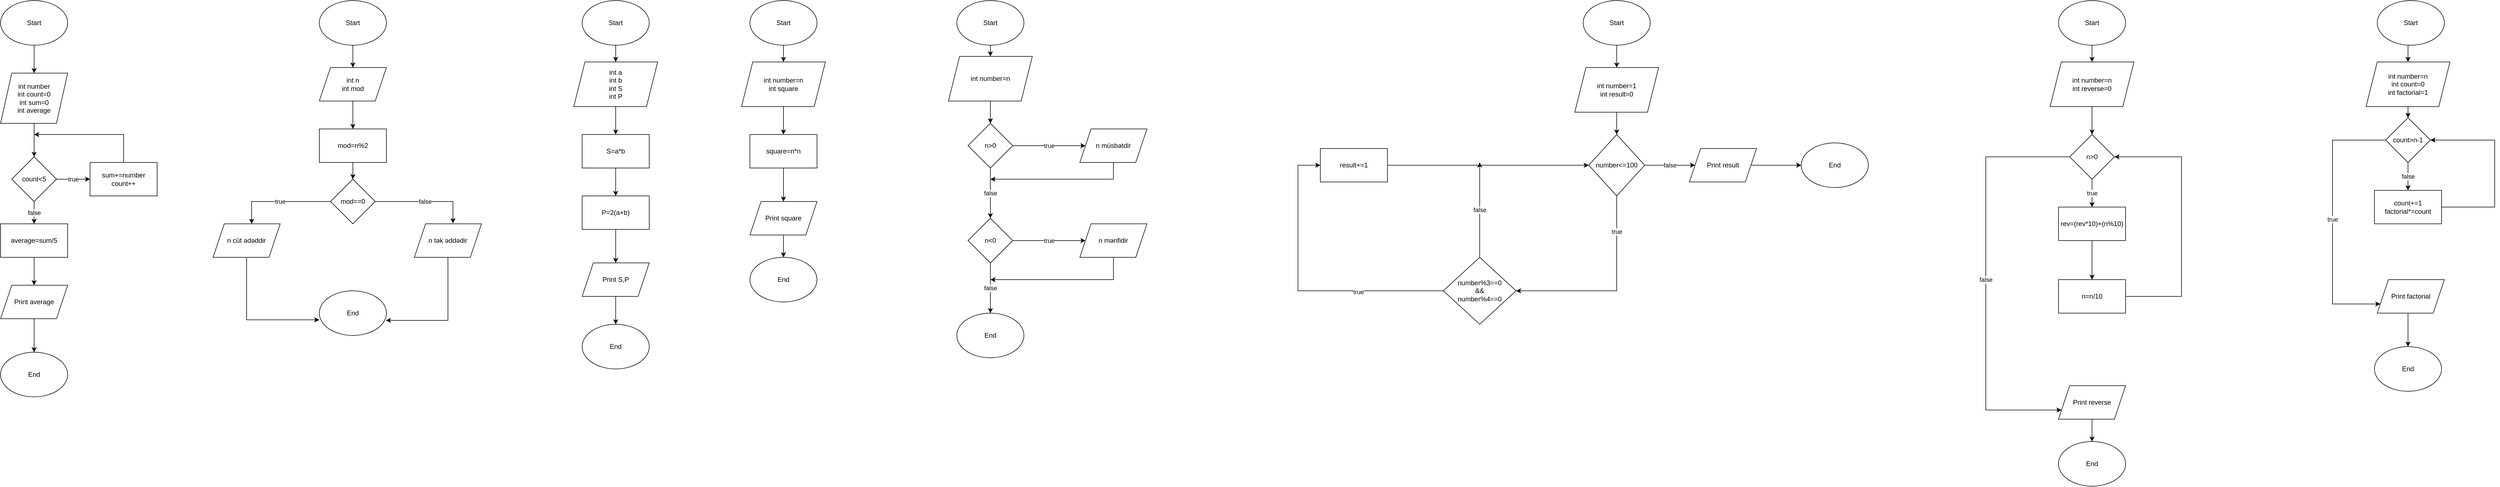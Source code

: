 <mxfile version="14.2.9" type="github"><diagram id="WEBXAQTvUtuSyuvpy2eM" name="Page-1"><mxGraphModel dx="1404" dy="772" grid="1" gridSize="10" guides="1" tooltips="1" connect="1" arrows="1" fold="1" page="1" pageScale="1" pageWidth="4681" pageHeight="3300" math="0" shadow="0"><root><mxCell id="0"/><mxCell id="1" parent="0"/><mxCell id="BTsjqojEuhowyp4xdHzj-44" style="edgeStyle=orthogonalEdgeStyle;rounded=0;orthogonalLoop=1;jettySize=auto;html=1;exitX=1;exitY=0.5;exitDx=0;exitDy=0;entryX=1;entryY=0.5;entryDx=0;entryDy=0;" parent="1" edge="1"><mxGeometry relative="1" as="geometry"><Array as="points"><mxPoint x="800" y="990"/><mxPoint x="800" y="605"/></Array><mxPoint x="740" y="605" as="targetPoint"/></mxGeometry></mxCell><mxCell id="IaX0bhhxaTjDsZpMi8Ce-22" style="edgeStyle=orthogonalEdgeStyle;rounded=0;orthogonalLoop=1;jettySize=auto;html=1;entryX=0.5;entryY=0;entryDx=0;entryDy=0;" edge="1" parent="1" source="IaX0bhhxaTjDsZpMi8Ce-1" target="IaX0bhhxaTjDsZpMi8Ce-10"><mxGeometry relative="1" as="geometry"/></mxCell><mxCell id="IaX0bhhxaTjDsZpMi8Ce-1" value="Start" style="ellipse;whiteSpace=wrap;html=1;" vertex="1" parent="1"><mxGeometry x="70" y="160" width="120" height="80" as="geometry"/></mxCell><mxCell id="IaX0bhhxaTjDsZpMi8Ce-21" style="edgeStyle=orthogonalEdgeStyle;rounded=0;orthogonalLoop=1;jettySize=auto;html=1;entryX=0.5;entryY=0;entryDx=0;entryDy=0;" edge="1" parent="1" source="IaX0bhhxaTjDsZpMi8Ce-10" target="IaX0bhhxaTjDsZpMi8Ce-19"><mxGeometry relative="1" as="geometry"/></mxCell><mxCell id="IaX0bhhxaTjDsZpMi8Ce-10" value="int number&lt;br&gt;int count=0&lt;br&gt;int sum=0&lt;br&gt;int average" style="shape=parallelogram;perimeter=parallelogramPerimeter;whiteSpace=wrap;html=1;fixedSize=1;" vertex="1" parent="1"><mxGeometry x="70" y="290" width="120" height="90" as="geometry"/></mxCell><mxCell id="IaX0bhhxaTjDsZpMi8Ce-24" style="edgeStyle=orthogonalEdgeStyle;rounded=0;orthogonalLoop=1;jettySize=auto;html=1;exitX=0.5;exitY=1;exitDx=0;exitDy=0;entryX=0.5;entryY=0;entryDx=0;entryDy=0;" edge="1" parent="1" source="IaX0bhhxaTjDsZpMi8Ce-11" target="IaX0bhhxaTjDsZpMi8Ce-13"><mxGeometry relative="1" as="geometry"/></mxCell><mxCell id="IaX0bhhxaTjDsZpMi8Ce-11" value="average=sum/5" style="rounded=0;whiteSpace=wrap;html=1;" vertex="1" parent="1"><mxGeometry x="70" y="560" width="120" height="60" as="geometry"/></mxCell><mxCell id="IaX0bhhxaTjDsZpMi8Ce-25" style="edgeStyle=orthogonalEdgeStyle;rounded=0;orthogonalLoop=1;jettySize=auto;html=1;exitX=0.5;exitY=1;exitDx=0;exitDy=0;entryX=0.5;entryY=0;entryDx=0;entryDy=0;" edge="1" parent="1" source="IaX0bhhxaTjDsZpMi8Ce-13" target="IaX0bhhxaTjDsZpMi8Ce-14"><mxGeometry relative="1" as="geometry"/></mxCell><mxCell id="IaX0bhhxaTjDsZpMi8Ce-13" value="Print average" style="shape=parallelogram;perimeter=parallelogramPerimeter;whiteSpace=wrap;html=1;fixedSize=1;" vertex="1" parent="1"><mxGeometry x="70" y="670" width="120" height="60" as="geometry"/></mxCell><mxCell id="IaX0bhhxaTjDsZpMi8Ce-14" value="End" style="ellipse;whiteSpace=wrap;html=1;" vertex="1" parent="1"><mxGeometry x="70" y="790" width="120" height="80" as="geometry"/></mxCell><mxCell id="IaX0bhhxaTjDsZpMi8Ce-23" value="false" style="edgeStyle=orthogonalEdgeStyle;rounded=0;orthogonalLoop=1;jettySize=auto;html=1;entryX=0.5;entryY=0;entryDx=0;entryDy=0;" edge="1" parent="1" source="IaX0bhhxaTjDsZpMi8Ce-19" target="IaX0bhhxaTjDsZpMi8Ce-11"><mxGeometry relative="1" as="geometry"/></mxCell><mxCell id="IaX0bhhxaTjDsZpMi8Ce-26" value="true" style="edgeStyle=orthogonalEdgeStyle;rounded=0;orthogonalLoop=1;jettySize=auto;html=1;exitX=1;exitY=0.5;exitDx=0;exitDy=0;entryX=0;entryY=0.5;entryDx=0;entryDy=0;" edge="1" parent="1" source="IaX0bhhxaTjDsZpMi8Ce-19" target="IaX0bhhxaTjDsZpMi8Ce-20"><mxGeometry relative="1" as="geometry"/></mxCell><mxCell id="IaX0bhhxaTjDsZpMi8Ce-19" value="count&amp;lt;5" style="rhombus;whiteSpace=wrap;html=1;" vertex="1" parent="1"><mxGeometry x="90" y="440" width="80" height="80" as="geometry"/></mxCell><mxCell id="IaX0bhhxaTjDsZpMi8Ce-146" style="edgeStyle=elbowEdgeStyle;rounded=0;jumpSize=6;orthogonalLoop=1;jettySize=auto;html=1;" edge="1" parent="1" source="IaX0bhhxaTjDsZpMi8Ce-20"><mxGeometry relative="1" as="geometry"><mxPoint x="130" y="400" as="targetPoint"/><Array as="points"><mxPoint x="290" y="420"/></Array></mxGeometry></mxCell><mxCell id="IaX0bhhxaTjDsZpMi8Ce-20" value="sum+=number&lt;br&gt;count++" style="rounded=0;whiteSpace=wrap;html=1;" vertex="1" parent="1"><mxGeometry x="230" y="450" width="120" height="60" as="geometry"/></mxCell><mxCell id="IaX0bhhxaTjDsZpMi8Ce-36" style="edgeStyle=orthogonalEdgeStyle;rounded=0;orthogonalLoop=1;jettySize=auto;html=1;exitX=0.5;exitY=1;exitDx=0;exitDy=0;entryX=0;entryY=0.65;entryDx=0;entryDy=0;entryPerimeter=0;" edge="1" parent="1" source="IaX0bhhxaTjDsZpMi8Ce-28" target="IaX0bhhxaTjDsZpMi8Ce-35"><mxGeometry relative="1" as="geometry"/></mxCell><mxCell id="IaX0bhhxaTjDsZpMi8Ce-28" value="n cüt ədəddir" style="shape=parallelogram;perimeter=parallelogramPerimeter;whiteSpace=wrap;html=1;fixedSize=1;" vertex="1" parent="1"><mxGeometry x="450" y="560" width="120" height="60" as="geometry"/></mxCell><mxCell id="IaX0bhhxaTjDsZpMi8Ce-37" style="edgeStyle=orthogonalEdgeStyle;rounded=0;orthogonalLoop=1;jettySize=auto;html=1;exitX=0.5;exitY=1;exitDx=0;exitDy=0;entryX=0.992;entryY=0.663;entryDx=0;entryDy=0;entryPerimeter=0;" edge="1" parent="1" source="IaX0bhhxaTjDsZpMi8Ce-29" target="IaX0bhhxaTjDsZpMi8Ce-35"><mxGeometry relative="1" as="geometry"/></mxCell><mxCell id="IaX0bhhxaTjDsZpMi8Ce-29" value="n tək əddədir" style="shape=parallelogram;perimeter=parallelogramPerimeter;whiteSpace=wrap;html=1;fixedSize=1;" vertex="1" parent="1"><mxGeometry x="810" y="560" width="120" height="60" as="geometry"/></mxCell><mxCell id="IaX0bhhxaTjDsZpMi8Ce-41" style="edgeStyle=orthogonalEdgeStyle;rounded=0;orthogonalLoop=1;jettySize=auto;html=1;entryX=0.5;entryY=0;entryDx=0;entryDy=0;" edge="1" parent="1" source="IaX0bhhxaTjDsZpMi8Ce-30" target="IaX0bhhxaTjDsZpMi8Ce-31"><mxGeometry relative="1" as="geometry"/></mxCell><mxCell id="IaX0bhhxaTjDsZpMi8Ce-30" value="int n&lt;br&gt;int mod" style="shape=parallelogram;perimeter=parallelogramPerimeter;whiteSpace=wrap;html=1;fixedSize=1;" vertex="1" parent="1"><mxGeometry x="640" y="280" width="120" height="60" as="geometry"/></mxCell><mxCell id="IaX0bhhxaTjDsZpMi8Ce-42" style="edgeStyle=orthogonalEdgeStyle;rounded=0;orthogonalLoop=1;jettySize=auto;html=1;exitX=0.5;exitY=1;exitDx=0;exitDy=0;entryX=0.5;entryY=0;entryDx=0;entryDy=0;" edge="1" parent="1" source="IaX0bhhxaTjDsZpMi8Ce-31" target="IaX0bhhxaTjDsZpMi8Ce-32"><mxGeometry relative="1" as="geometry"/></mxCell><mxCell id="IaX0bhhxaTjDsZpMi8Ce-31" value="mod=n%2" style="rounded=0;whiteSpace=wrap;html=1;" vertex="1" parent="1"><mxGeometry x="640" y="390" width="120" height="60" as="geometry"/></mxCell><mxCell id="IaX0bhhxaTjDsZpMi8Ce-33" value="true" style="edgeStyle=orthogonalEdgeStyle;rounded=0;orthogonalLoop=1;jettySize=auto;html=1;entryX=0.575;entryY=0;entryDx=0;entryDy=0;entryPerimeter=0;" edge="1" parent="1" source="IaX0bhhxaTjDsZpMi8Ce-32" target="IaX0bhhxaTjDsZpMi8Ce-28"><mxGeometry relative="1" as="geometry"/></mxCell><mxCell id="IaX0bhhxaTjDsZpMi8Ce-34" value="false" style="edgeStyle=orthogonalEdgeStyle;rounded=0;orthogonalLoop=1;jettySize=auto;html=1;exitX=1;exitY=0.5;exitDx=0;exitDy=0;entryX=0.575;entryY=-0.017;entryDx=0;entryDy=0;entryPerimeter=0;" edge="1" parent="1" source="IaX0bhhxaTjDsZpMi8Ce-32" target="IaX0bhhxaTjDsZpMi8Ce-29"><mxGeometry relative="1" as="geometry"/></mxCell><mxCell id="IaX0bhhxaTjDsZpMi8Ce-32" value="mod==0" style="rhombus;whiteSpace=wrap;html=1;" vertex="1" parent="1"><mxGeometry x="660" y="480" width="80" height="80" as="geometry"/></mxCell><mxCell id="IaX0bhhxaTjDsZpMi8Ce-35" value="End" style="ellipse;whiteSpace=wrap;html=1;" vertex="1" parent="1"><mxGeometry x="640" y="680" width="120" height="80" as="geometry"/></mxCell><mxCell id="IaX0bhhxaTjDsZpMi8Ce-43" style="edgeStyle=orthogonalEdgeStyle;rounded=0;orthogonalLoop=1;jettySize=auto;html=1;entryX=0.5;entryY=0;entryDx=0;entryDy=0;" edge="1" parent="1" source="IaX0bhhxaTjDsZpMi8Ce-38" target="IaX0bhhxaTjDsZpMi8Ce-30"><mxGeometry relative="1" as="geometry"/></mxCell><mxCell id="IaX0bhhxaTjDsZpMi8Ce-38" value="Start" style="ellipse;whiteSpace=wrap;html=1;" vertex="1" parent="1"><mxGeometry x="640" y="160" width="120" height="80" as="geometry"/></mxCell><mxCell id="IaX0bhhxaTjDsZpMi8Ce-50" style="edgeStyle=orthogonalEdgeStyle;rounded=0;orthogonalLoop=1;jettySize=auto;html=1;exitX=0.5;exitY=1;exitDx=0;exitDy=0;entryX=0.5;entryY=0;entryDx=0;entryDy=0;" edge="1" parent="1" source="IaX0bhhxaTjDsZpMi8Ce-44" target="IaX0bhhxaTjDsZpMi8Ce-45"><mxGeometry relative="1" as="geometry"/></mxCell><mxCell id="IaX0bhhxaTjDsZpMi8Ce-44" value="Start" style="ellipse;whiteSpace=wrap;html=1;" vertex="1" parent="1"><mxGeometry x="1110" y="160" width="120" height="80" as="geometry"/></mxCell><mxCell id="IaX0bhhxaTjDsZpMi8Ce-51" style="edgeStyle=orthogonalEdgeStyle;rounded=0;orthogonalLoop=1;jettySize=auto;html=1;exitX=0.5;exitY=1;exitDx=0;exitDy=0;entryX=0.5;entryY=0;entryDx=0;entryDy=0;" edge="1" parent="1" source="IaX0bhhxaTjDsZpMi8Ce-45" target="IaX0bhhxaTjDsZpMi8Ce-46"><mxGeometry relative="1" as="geometry"/></mxCell><mxCell id="IaX0bhhxaTjDsZpMi8Ce-45" value="int a&lt;br&gt;int b&lt;br&gt;int S&lt;br&gt;int P" style="shape=parallelogram;perimeter=parallelogramPerimeter;whiteSpace=wrap;html=1;fixedSize=1;" vertex="1" parent="1"><mxGeometry x="1095" y="270" width="150" height="80" as="geometry"/></mxCell><mxCell id="IaX0bhhxaTjDsZpMi8Ce-52" style="edgeStyle=orthogonalEdgeStyle;rounded=0;orthogonalLoop=1;jettySize=auto;html=1;exitX=0.5;exitY=1;exitDx=0;exitDy=0;entryX=0.5;entryY=0;entryDx=0;entryDy=0;" edge="1" parent="1" source="IaX0bhhxaTjDsZpMi8Ce-46" target="IaX0bhhxaTjDsZpMi8Ce-47"><mxGeometry relative="1" as="geometry"/></mxCell><mxCell id="IaX0bhhxaTjDsZpMi8Ce-46" value="S=a*b" style="rounded=0;whiteSpace=wrap;html=1;" vertex="1" parent="1"><mxGeometry x="1110" y="400" width="120" height="60" as="geometry"/></mxCell><mxCell id="IaX0bhhxaTjDsZpMi8Ce-53" style="edgeStyle=orthogonalEdgeStyle;rounded=0;orthogonalLoop=1;jettySize=auto;html=1;exitX=0.5;exitY=1;exitDx=0;exitDy=0;entryX=0.5;entryY=0;entryDx=0;entryDy=0;" edge="1" parent="1" source="IaX0bhhxaTjDsZpMi8Ce-47" target="IaX0bhhxaTjDsZpMi8Ce-48"><mxGeometry relative="1" as="geometry"/></mxCell><mxCell id="IaX0bhhxaTjDsZpMi8Ce-47" value="P=2(a+b)" style="rounded=0;whiteSpace=wrap;html=1;" vertex="1" parent="1"><mxGeometry x="1110" y="510" width="120" height="60" as="geometry"/></mxCell><mxCell id="IaX0bhhxaTjDsZpMi8Ce-54" style="edgeStyle=orthogonalEdgeStyle;rounded=0;orthogonalLoop=1;jettySize=auto;html=1;exitX=0.5;exitY=1;exitDx=0;exitDy=0;entryX=0.5;entryY=0;entryDx=0;entryDy=0;" edge="1" parent="1" source="IaX0bhhxaTjDsZpMi8Ce-48" target="IaX0bhhxaTjDsZpMi8Ce-49"><mxGeometry relative="1" as="geometry"/></mxCell><mxCell id="IaX0bhhxaTjDsZpMi8Ce-48" value="Print S,P" style="shape=parallelogram;perimeter=parallelogramPerimeter;whiteSpace=wrap;html=1;fixedSize=1;" vertex="1" parent="1"><mxGeometry x="1110" y="630" width="120" height="60" as="geometry"/></mxCell><mxCell id="IaX0bhhxaTjDsZpMi8Ce-49" value="End" style="ellipse;whiteSpace=wrap;html=1;" vertex="1" parent="1"><mxGeometry x="1110" y="740" width="120" height="80" as="geometry"/></mxCell><mxCell id="IaX0bhhxaTjDsZpMi8Ce-61" style="edgeStyle=orthogonalEdgeStyle;rounded=0;orthogonalLoop=1;jettySize=auto;html=1;entryX=0.5;entryY=0;entryDx=0;entryDy=0;" edge="1" parent="1" source="IaX0bhhxaTjDsZpMi8Ce-55" target="IaX0bhhxaTjDsZpMi8Ce-56"><mxGeometry relative="1" as="geometry"/></mxCell><mxCell id="IaX0bhhxaTjDsZpMi8Ce-55" value="Start" style="ellipse;whiteSpace=wrap;html=1;" vertex="1" parent="1"><mxGeometry x="1410" y="160" width="120" height="80" as="geometry"/></mxCell><mxCell id="IaX0bhhxaTjDsZpMi8Ce-62" style="edgeStyle=orthogonalEdgeStyle;rounded=0;orthogonalLoop=1;jettySize=auto;html=1;exitX=0.5;exitY=1;exitDx=0;exitDy=0;entryX=0.5;entryY=0;entryDx=0;entryDy=0;" edge="1" parent="1" source="IaX0bhhxaTjDsZpMi8Ce-56" target="IaX0bhhxaTjDsZpMi8Ce-57"><mxGeometry relative="1" as="geometry"/></mxCell><mxCell id="IaX0bhhxaTjDsZpMi8Ce-56" value="int number=n&lt;br&gt;int square" style="shape=parallelogram;perimeter=parallelogramPerimeter;whiteSpace=wrap;html=1;fixedSize=1;" vertex="1" parent="1"><mxGeometry x="1395" y="270" width="150" height="80" as="geometry"/></mxCell><mxCell id="IaX0bhhxaTjDsZpMi8Ce-63" style="edgeStyle=orthogonalEdgeStyle;rounded=0;orthogonalLoop=1;jettySize=auto;html=1;exitX=0.5;exitY=1;exitDx=0;exitDy=0;entryX=0.5;entryY=0;entryDx=0;entryDy=0;" edge="1" parent="1" source="IaX0bhhxaTjDsZpMi8Ce-57" target="IaX0bhhxaTjDsZpMi8Ce-58"><mxGeometry relative="1" as="geometry"/></mxCell><mxCell id="IaX0bhhxaTjDsZpMi8Ce-57" value="square=n*n" style="rounded=0;whiteSpace=wrap;html=1;" vertex="1" parent="1"><mxGeometry x="1410" y="400" width="120" height="60" as="geometry"/></mxCell><mxCell id="IaX0bhhxaTjDsZpMi8Ce-64" style="edgeStyle=orthogonalEdgeStyle;rounded=0;orthogonalLoop=1;jettySize=auto;html=1;entryX=0.5;entryY=0;entryDx=0;entryDy=0;" edge="1" parent="1" source="IaX0bhhxaTjDsZpMi8Ce-58" target="IaX0bhhxaTjDsZpMi8Ce-60"><mxGeometry relative="1" as="geometry"/></mxCell><mxCell id="IaX0bhhxaTjDsZpMi8Ce-58" value="Print square" style="shape=parallelogram;perimeter=parallelogramPerimeter;whiteSpace=wrap;html=1;fixedSize=1;" vertex="1" parent="1"><mxGeometry x="1410" y="520" width="120" height="60" as="geometry"/></mxCell><mxCell id="IaX0bhhxaTjDsZpMi8Ce-60" value="End" style="ellipse;whiteSpace=wrap;html=1;" vertex="1" parent="1"><mxGeometry x="1410" y="620" width="120" height="80" as="geometry"/></mxCell><mxCell id="IaX0bhhxaTjDsZpMi8Ce-82" style="edgeStyle=elbowEdgeStyle;rounded=0;jumpSize=6;orthogonalLoop=1;jettySize=auto;html=1;exitX=0.5;exitY=1;exitDx=0;exitDy=0;entryX=0.5;entryY=0;entryDx=0;entryDy=0;" edge="1" parent="1" source="IaX0bhhxaTjDsZpMi8Ce-65" target="IaX0bhhxaTjDsZpMi8Ce-66"><mxGeometry relative="1" as="geometry"/></mxCell><mxCell id="IaX0bhhxaTjDsZpMi8Ce-65" value="Start" style="ellipse;whiteSpace=wrap;html=1;" vertex="1" parent="1"><mxGeometry x="1780" y="160" width="120" height="80" as="geometry"/></mxCell><mxCell id="IaX0bhhxaTjDsZpMi8Ce-72" style="edgeStyle=orthogonalEdgeStyle;rounded=0;orthogonalLoop=1;jettySize=auto;html=1;entryX=0.5;entryY=0;entryDx=0;entryDy=0;" edge="1" parent="1" source="IaX0bhhxaTjDsZpMi8Ce-66" target="IaX0bhhxaTjDsZpMi8Ce-67"><mxGeometry relative="1" as="geometry"/></mxCell><mxCell id="IaX0bhhxaTjDsZpMi8Ce-66" value="int number=n&lt;br&gt;" style="shape=parallelogram;perimeter=parallelogramPerimeter;whiteSpace=wrap;html=1;fixedSize=1;" vertex="1" parent="1"><mxGeometry x="1765" y="260" width="150" height="80" as="geometry"/></mxCell><mxCell id="IaX0bhhxaTjDsZpMi8Ce-73" value="true" style="edgeStyle=orthogonalEdgeStyle;rounded=0;orthogonalLoop=1;jettySize=auto;html=1;exitX=1;exitY=0.5;exitDx=0;exitDy=0;" edge="1" parent="1" source="IaX0bhhxaTjDsZpMi8Ce-67" target="IaX0bhhxaTjDsZpMi8Ce-68"><mxGeometry relative="1" as="geometry"/></mxCell><mxCell id="IaX0bhhxaTjDsZpMi8Ce-75" value="false" style="edgeStyle=orthogonalEdgeStyle;rounded=0;orthogonalLoop=1;jettySize=auto;html=1;exitX=0.5;exitY=1;exitDx=0;exitDy=0;entryX=0.5;entryY=0;entryDx=0;entryDy=0;" edge="1" parent="1" source="IaX0bhhxaTjDsZpMi8Ce-67" target="IaX0bhhxaTjDsZpMi8Ce-70"><mxGeometry relative="1" as="geometry"/></mxCell><mxCell id="IaX0bhhxaTjDsZpMi8Ce-67" value="n&amp;gt;0" style="rhombus;whiteSpace=wrap;html=1;" vertex="1" parent="1"><mxGeometry x="1800" y="380" width="80" height="80" as="geometry"/></mxCell><mxCell id="IaX0bhhxaTjDsZpMi8Ce-81" style="edgeStyle=elbowEdgeStyle;rounded=0;jumpSize=6;orthogonalLoop=1;jettySize=auto;html=1;exitX=0.5;exitY=1;exitDx=0;exitDy=0;" edge="1" parent="1" source="IaX0bhhxaTjDsZpMi8Ce-68"><mxGeometry relative="1" as="geometry"><mxPoint x="1840" y="480" as="targetPoint"/><Array as="points"><mxPoint x="2060" y="470"/></Array></mxGeometry></mxCell><mxCell id="IaX0bhhxaTjDsZpMi8Ce-68" value="n müsbətdir" style="shape=parallelogram;perimeter=parallelogramPerimeter;whiteSpace=wrap;html=1;fixedSize=1;" vertex="1" parent="1"><mxGeometry x="2000" y="390" width="120" height="60" as="geometry"/></mxCell><mxCell id="IaX0bhhxaTjDsZpMi8Ce-76" value="true" style="edgeStyle=orthogonalEdgeStyle;rounded=0;orthogonalLoop=1;jettySize=auto;html=1;exitX=1;exitY=0.5;exitDx=0;exitDy=0;" edge="1" parent="1" source="IaX0bhhxaTjDsZpMi8Ce-70" target="IaX0bhhxaTjDsZpMi8Ce-74"><mxGeometry relative="1" as="geometry"/></mxCell><mxCell id="IaX0bhhxaTjDsZpMi8Ce-77" value="false" style="edgeStyle=orthogonalEdgeStyle;rounded=0;orthogonalLoop=1;jettySize=auto;html=1;exitX=0.5;exitY=1;exitDx=0;exitDy=0;entryX=0.5;entryY=0;entryDx=0;entryDy=0;" edge="1" parent="1" source="IaX0bhhxaTjDsZpMi8Ce-70" target="IaX0bhhxaTjDsZpMi8Ce-71"><mxGeometry relative="1" as="geometry"/></mxCell><mxCell id="IaX0bhhxaTjDsZpMi8Ce-70" value="n&amp;lt;0" style="rhombus;whiteSpace=wrap;html=1;" vertex="1" parent="1"><mxGeometry x="1800" y="550" width="80" height="80" as="geometry"/></mxCell><mxCell id="IaX0bhhxaTjDsZpMi8Ce-71" value="End" style="ellipse;whiteSpace=wrap;html=1;" vertex="1" parent="1"><mxGeometry x="1780" y="720" width="120" height="80" as="geometry"/></mxCell><mxCell id="IaX0bhhxaTjDsZpMi8Ce-80" style="rounded=0;orthogonalLoop=1;jettySize=auto;html=1;exitX=0.5;exitY=1;exitDx=0;exitDy=0;jumpSize=6;edgeStyle=elbowEdgeStyle;" edge="1" parent="1" source="IaX0bhhxaTjDsZpMi8Ce-74"><mxGeometry relative="1" as="geometry"><mxPoint x="1840" y="660" as="targetPoint"/><Array as="points"><mxPoint x="2060" y="640"/></Array></mxGeometry></mxCell><mxCell id="IaX0bhhxaTjDsZpMi8Ce-74" value="n mənfidir" style="shape=parallelogram;perimeter=parallelogramPerimeter;whiteSpace=wrap;html=1;fixedSize=1;" vertex="1" parent="1"><mxGeometry x="2000" y="560" width="120" height="60" as="geometry"/></mxCell><mxCell id="IaX0bhhxaTjDsZpMi8Ce-93" style="edgeStyle=elbowEdgeStyle;rounded=0;jumpSize=6;orthogonalLoop=1;jettySize=auto;html=1;entryX=0.5;entryY=0;entryDx=0;entryDy=0;" edge="1" parent="1" source="IaX0bhhxaTjDsZpMi8Ce-83" target="IaX0bhhxaTjDsZpMi8Ce-85"><mxGeometry relative="1" as="geometry"/></mxCell><mxCell id="IaX0bhhxaTjDsZpMi8Ce-83" value="Start" style="ellipse;whiteSpace=wrap;html=1;" vertex="1" parent="1"><mxGeometry x="2900" y="160" width="120" height="80" as="geometry"/></mxCell><mxCell id="IaX0bhhxaTjDsZpMi8Ce-87" style="edgeStyle=elbowEdgeStyle;rounded=0;jumpSize=6;orthogonalLoop=1;jettySize=auto;html=1;exitX=0.5;exitY=1;exitDx=0;exitDy=0;" edge="1" parent="1" source="IaX0bhhxaTjDsZpMi8Ce-84" target="IaX0bhhxaTjDsZpMi8Ce-86"><mxGeometry relative="1" as="geometry"><Array as="points"><mxPoint x="2960" y="610"/><mxPoint x="2960" y="675"/></Array></mxGeometry></mxCell><mxCell id="IaX0bhhxaTjDsZpMi8Ce-97" value="true" style="edgeLabel;html=1;align=center;verticalAlign=middle;resizable=0;points=[];" vertex="1" connectable="0" parent="IaX0bhhxaTjDsZpMi8Ce-87"><mxGeometry x="-0.633" relative="1" as="geometry"><mxPoint as="offset"/></mxGeometry></mxCell><mxCell id="IaX0bhhxaTjDsZpMi8Ce-98" value="false" style="edgeStyle=elbowEdgeStyle;rounded=0;jumpSize=6;orthogonalLoop=1;jettySize=auto;html=1;exitX=1;exitY=0.5;exitDx=0;exitDy=0;" edge="1" parent="1" source="IaX0bhhxaTjDsZpMi8Ce-84" target="IaX0bhhxaTjDsZpMi8Ce-94"><mxGeometry relative="1" as="geometry"/></mxCell><mxCell id="IaX0bhhxaTjDsZpMi8Ce-84" value="number&amp;lt;=100" style="rhombus;whiteSpace=wrap;html=1;" vertex="1" parent="1"><mxGeometry x="2910" y="400" width="100" height="110" as="geometry"/></mxCell><mxCell id="IaX0bhhxaTjDsZpMi8Ce-92" style="edgeStyle=elbowEdgeStyle;rounded=0;jumpSize=6;orthogonalLoop=1;jettySize=auto;html=1;exitX=0.5;exitY=1;exitDx=0;exitDy=0;" edge="1" parent="1" source="IaX0bhhxaTjDsZpMi8Ce-85" target="IaX0bhhxaTjDsZpMi8Ce-84"><mxGeometry relative="1" as="geometry"/></mxCell><mxCell id="IaX0bhhxaTjDsZpMi8Ce-85" value="int number=1&lt;br&gt;int result=0" style="shape=parallelogram;perimeter=parallelogramPerimeter;whiteSpace=wrap;html=1;fixedSize=1;" vertex="1" parent="1"><mxGeometry x="2885" y="280" width="150" height="80" as="geometry"/></mxCell><mxCell id="IaX0bhhxaTjDsZpMi8Ce-91" value="false" style="edgeStyle=elbowEdgeStyle;rounded=0;jumpSize=6;orthogonalLoop=1;jettySize=auto;html=1;" edge="1" parent="1" source="IaX0bhhxaTjDsZpMi8Ce-86"><mxGeometry relative="1" as="geometry"><mxPoint x="2715" y="450" as="targetPoint"/><Array as="points"><mxPoint x="2715" y="590"/></Array></mxGeometry></mxCell><mxCell id="IaX0bhhxaTjDsZpMi8Ce-95" style="edgeStyle=elbowEdgeStyle;rounded=0;jumpSize=6;orthogonalLoop=1;jettySize=auto;html=1;exitX=0;exitY=0.5;exitDx=0;exitDy=0;entryX=0;entryY=0.5;entryDx=0;entryDy=0;" edge="1" parent="1" source="IaX0bhhxaTjDsZpMi8Ce-86" target="IaX0bhhxaTjDsZpMi8Ce-88"><mxGeometry relative="1" as="geometry"><Array as="points"><mxPoint x="2390" y="570"/></Array></mxGeometry></mxCell><mxCell id="IaX0bhhxaTjDsZpMi8Ce-96" value="true" style="edgeLabel;html=1;align=center;verticalAlign=middle;resizable=0;points=[];" vertex="1" connectable="0" parent="IaX0bhhxaTjDsZpMi8Ce-95"><mxGeometry x="-0.419" y="2" relative="1" as="geometry"><mxPoint as="offset"/></mxGeometry></mxCell><mxCell id="IaX0bhhxaTjDsZpMi8Ce-86" value="number%3==0&lt;br&gt;&amp;amp;&amp;amp;&lt;br&gt;number%4==0" style="rhombus;whiteSpace=wrap;html=1;" vertex="1" parent="1"><mxGeometry x="2650" y="620" width="130" height="120" as="geometry"/></mxCell><mxCell id="IaX0bhhxaTjDsZpMi8Ce-90" style="edgeStyle=elbowEdgeStyle;rounded=0;jumpSize=6;orthogonalLoop=1;jettySize=auto;html=1;exitX=1;exitY=0.5;exitDx=0;exitDy=0;entryX=0;entryY=0.5;entryDx=0;entryDy=0;" edge="1" parent="1" source="IaX0bhhxaTjDsZpMi8Ce-88" target="IaX0bhhxaTjDsZpMi8Ce-84"><mxGeometry relative="1" as="geometry"/></mxCell><mxCell id="IaX0bhhxaTjDsZpMi8Ce-88" value="result+=1" style="rounded=0;whiteSpace=wrap;html=1;" vertex="1" parent="1"><mxGeometry x="2430" y="425" width="120" height="60" as="geometry"/></mxCell><mxCell id="IaX0bhhxaTjDsZpMi8Ce-100" style="edgeStyle=elbowEdgeStyle;rounded=0;jumpSize=6;orthogonalLoop=1;jettySize=auto;html=1;exitX=1;exitY=0.5;exitDx=0;exitDy=0;" edge="1" parent="1" source="IaX0bhhxaTjDsZpMi8Ce-94" target="IaX0bhhxaTjDsZpMi8Ce-99"><mxGeometry relative="1" as="geometry"/></mxCell><mxCell id="IaX0bhhxaTjDsZpMi8Ce-94" value="Print result" style="shape=parallelogram;perimeter=parallelogramPerimeter;whiteSpace=wrap;html=1;fixedSize=1;" vertex="1" parent="1"><mxGeometry x="3090" y="425" width="120" height="60" as="geometry"/></mxCell><mxCell id="IaX0bhhxaTjDsZpMi8Ce-99" value="End" style="ellipse;whiteSpace=wrap;html=1;" vertex="1" parent="1"><mxGeometry x="3290" y="415" width="120" height="80" as="geometry"/></mxCell><mxCell id="IaX0bhhxaTjDsZpMi8Ce-115" style="edgeStyle=elbowEdgeStyle;rounded=0;jumpSize=6;orthogonalLoop=1;jettySize=auto;html=1;exitX=0.5;exitY=1;exitDx=0;exitDy=0;entryX=0.5;entryY=0;entryDx=0;entryDy=0;" edge="1" parent="1" source="IaX0bhhxaTjDsZpMi8Ce-107" target="IaX0bhhxaTjDsZpMi8Ce-108"><mxGeometry relative="1" as="geometry"/></mxCell><mxCell id="IaX0bhhxaTjDsZpMi8Ce-107" value="Start" style="ellipse;whiteSpace=wrap;html=1;" vertex="1" parent="1"><mxGeometry x="3750" y="160" width="120" height="80" as="geometry"/></mxCell><mxCell id="IaX0bhhxaTjDsZpMi8Ce-116" style="edgeStyle=elbowEdgeStyle;rounded=0;jumpSize=6;orthogonalLoop=1;jettySize=auto;html=1;exitX=0.5;exitY=1;exitDx=0;exitDy=0;entryX=0.5;entryY=0;entryDx=0;entryDy=0;" edge="1" parent="1" source="IaX0bhhxaTjDsZpMi8Ce-108" target="IaX0bhhxaTjDsZpMi8Ce-110"><mxGeometry relative="1" as="geometry"/></mxCell><mxCell id="IaX0bhhxaTjDsZpMi8Ce-108" value="int number=n&lt;br&gt;int reverse=0" style="shape=parallelogram;perimeter=parallelogramPerimeter;whiteSpace=wrap;html=1;fixedSize=1;" vertex="1" parent="1"><mxGeometry x="3735" y="270" width="150" height="80" as="geometry"/></mxCell><mxCell id="IaX0bhhxaTjDsZpMi8Ce-118" style="edgeStyle=elbowEdgeStyle;rounded=0;jumpSize=6;orthogonalLoop=1;jettySize=auto;html=1;exitX=0.5;exitY=1;exitDx=0;exitDy=0;entryX=0.5;entryY=0;entryDx=0;entryDy=0;" edge="1" parent="1" source="IaX0bhhxaTjDsZpMi8Ce-109" target="IaX0bhhxaTjDsZpMi8Ce-111"><mxGeometry relative="1" as="geometry"/></mxCell><mxCell id="IaX0bhhxaTjDsZpMi8Ce-109" value="rev=(rev*10)+(n%10)" style="rounded=0;whiteSpace=wrap;html=1;" vertex="1" parent="1"><mxGeometry x="3750" y="530" width="120" height="60" as="geometry"/></mxCell><mxCell id="IaX0bhhxaTjDsZpMi8Ce-117" value="true" style="edgeStyle=elbowEdgeStyle;rounded=0;jumpSize=6;orthogonalLoop=1;jettySize=auto;html=1;exitX=0.5;exitY=1;exitDx=0;exitDy=0;entryX=0.5;entryY=0;entryDx=0;entryDy=0;" edge="1" parent="1" source="IaX0bhhxaTjDsZpMi8Ce-110" target="IaX0bhhxaTjDsZpMi8Ce-109"><mxGeometry relative="1" as="geometry"/></mxCell><mxCell id="IaX0bhhxaTjDsZpMi8Ce-119" value="false" style="edgeStyle=elbowEdgeStyle;rounded=0;jumpSize=6;orthogonalLoop=1;jettySize=auto;html=1;entryX=0;entryY=0.75;entryDx=0;entryDy=0;" edge="1" parent="1" source="IaX0bhhxaTjDsZpMi8Ce-110" target="IaX0bhhxaTjDsZpMi8Ce-112"><mxGeometry relative="1" as="geometry"><Array as="points"><mxPoint x="3620" y="600"/><mxPoint x="3610" y="650"/></Array></mxGeometry></mxCell><mxCell id="IaX0bhhxaTjDsZpMi8Ce-110" value="n&amp;gt;0" style="rhombus;whiteSpace=wrap;html=1;" vertex="1" parent="1"><mxGeometry x="3770" y="400" width="80" height="80" as="geometry"/></mxCell><mxCell id="IaX0bhhxaTjDsZpMi8Ce-121" style="edgeStyle=elbowEdgeStyle;rounded=0;jumpSize=6;orthogonalLoop=1;jettySize=auto;html=1;exitX=1;exitY=0.5;exitDx=0;exitDy=0;entryX=1;entryY=0.5;entryDx=0;entryDy=0;" edge="1" parent="1" source="IaX0bhhxaTjDsZpMi8Ce-111" target="IaX0bhhxaTjDsZpMi8Ce-110"><mxGeometry relative="1" as="geometry"><Array as="points"><mxPoint x="3970" y="570"/></Array></mxGeometry></mxCell><mxCell id="IaX0bhhxaTjDsZpMi8Ce-111" value="n=n/10" style="rounded=0;whiteSpace=wrap;html=1;" vertex="1" parent="1"><mxGeometry x="3750" y="660" width="120" height="60" as="geometry"/></mxCell><mxCell id="IaX0bhhxaTjDsZpMi8Ce-120" style="edgeStyle=elbowEdgeStyle;rounded=0;jumpSize=6;orthogonalLoop=1;jettySize=auto;html=1;entryX=0.5;entryY=0;entryDx=0;entryDy=0;" edge="1" parent="1" source="IaX0bhhxaTjDsZpMi8Ce-112" target="IaX0bhhxaTjDsZpMi8Ce-114"><mxGeometry relative="1" as="geometry"/></mxCell><mxCell id="IaX0bhhxaTjDsZpMi8Ce-112" value="Print reverse" style="shape=parallelogram;perimeter=parallelogramPerimeter;whiteSpace=wrap;html=1;fixedSize=1;" vertex="1" parent="1"><mxGeometry x="3750" y="850" width="120" height="60" as="geometry"/></mxCell><mxCell id="IaX0bhhxaTjDsZpMi8Ce-114" value="End" style="ellipse;whiteSpace=wrap;html=1;" vertex="1" parent="1"><mxGeometry x="3750" y="950" width="120" height="80" as="geometry"/></mxCell><mxCell id="IaX0bhhxaTjDsZpMi8Ce-145" style="edgeStyle=orthogonalEdgeStyle;rounded=0;jumpSize=6;orthogonalLoop=1;jettySize=auto;html=1;exitX=0.5;exitY=1;exitDx=0;exitDy=0;entryX=0.5;entryY=0;entryDx=0;entryDy=0;" edge="1" parent="1" source="IaX0bhhxaTjDsZpMi8Ce-122" target="IaX0bhhxaTjDsZpMi8Ce-123"><mxGeometry relative="1" as="geometry"/></mxCell><mxCell id="IaX0bhhxaTjDsZpMi8Ce-122" value="Start" style="ellipse;whiteSpace=wrap;html=1;" vertex="1" parent="1"><mxGeometry x="4320" y="160" width="120" height="80" as="geometry"/></mxCell><mxCell id="IaX0bhhxaTjDsZpMi8Ce-132" style="edgeStyle=elbowEdgeStyle;rounded=0;jumpSize=6;orthogonalLoop=1;jettySize=auto;html=1;exitX=0.5;exitY=1;exitDx=0;exitDy=0;entryX=0.5;entryY=0;entryDx=0;entryDy=0;" edge="1" parent="1" source="IaX0bhhxaTjDsZpMi8Ce-123" target="IaX0bhhxaTjDsZpMi8Ce-124"><mxGeometry relative="1" as="geometry"/></mxCell><mxCell id="IaX0bhhxaTjDsZpMi8Ce-123" value="int number=n&lt;br&gt;int count=0&lt;br&gt;int factorial=1" style="shape=parallelogram;perimeter=parallelogramPerimeter;whiteSpace=wrap;html=1;fixedSize=1;" vertex="1" parent="1"><mxGeometry x="4300" y="270" width="150" height="80" as="geometry"/></mxCell><mxCell id="IaX0bhhxaTjDsZpMi8Ce-138" value="false" style="edgeStyle=elbowEdgeStyle;rounded=0;jumpSize=6;orthogonalLoop=1;jettySize=auto;html=1;exitX=0.5;exitY=1;exitDx=0;exitDy=0;entryX=0.5;entryY=0;entryDx=0;entryDy=0;" edge="1" parent="1" source="IaX0bhhxaTjDsZpMi8Ce-124" target="IaX0bhhxaTjDsZpMi8Ce-126"><mxGeometry relative="1" as="geometry"/></mxCell><mxCell id="IaX0bhhxaTjDsZpMi8Ce-140" value="true" style="edgeStyle=elbowEdgeStyle;rounded=0;jumpSize=6;orthogonalLoop=1;jettySize=auto;html=1;exitX=0;exitY=0.5;exitDx=0;exitDy=0;entryX=0;entryY=0.75;entryDx=0;entryDy=0;" edge="1" parent="1" source="IaX0bhhxaTjDsZpMi8Ce-124" target="IaX0bhhxaTjDsZpMi8Ce-127"><mxGeometry relative="1" as="geometry"><Array as="points"><mxPoint x="4240" y="540"/></Array></mxGeometry></mxCell><mxCell id="IaX0bhhxaTjDsZpMi8Ce-124" value="count&amp;gt;n-1" style="rhombus;whiteSpace=wrap;html=1;" vertex="1" parent="1"><mxGeometry x="4335" y="370" width="80" height="80" as="geometry"/></mxCell><mxCell id="IaX0bhhxaTjDsZpMi8Ce-139" style="edgeStyle=elbowEdgeStyle;rounded=0;jumpSize=6;orthogonalLoop=1;jettySize=auto;html=1;exitX=1;exitY=0.5;exitDx=0;exitDy=0;entryX=1;entryY=0.5;entryDx=0;entryDy=0;" edge="1" parent="1" source="IaX0bhhxaTjDsZpMi8Ce-126" target="IaX0bhhxaTjDsZpMi8Ce-124"><mxGeometry relative="1" as="geometry"><Array as="points"><mxPoint x="4530" y="460"/></Array></mxGeometry></mxCell><mxCell id="IaX0bhhxaTjDsZpMi8Ce-126" value="count+=1&lt;br&gt;factorial*=count" style="rounded=0;whiteSpace=wrap;html=1;" vertex="1" parent="1"><mxGeometry x="4315" y="500" width="120" height="60" as="geometry"/></mxCell><mxCell id="IaX0bhhxaTjDsZpMi8Ce-130" style="edgeStyle=elbowEdgeStyle;rounded=0;jumpSize=6;orthogonalLoop=1;jettySize=auto;html=1;entryX=0.5;entryY=0;entryDx=0;entryDy=0;" edge="1" parent="1" source="IaX0bhhxaTjDsZpMi8Ce-127" target="IaX0bhhxaTjDsZpMi8Ce-128"><mxGeometry relative="1" as="geometry"/></mxCell><mxCell id="IaX0bhhxaTjDsZpMi8Ce-127" value="Print factorial" style="shape=parallelogram;perimeter=parallelogramPerimeter;whiteSpace=wrap;html=1;fixedSize=1;" vertex="1" parent="1"><mxGeometry x="4320" y="660" width="120" height="60" as="geometry"/></mxCell><mxCell id="IaX0bhhxaTjDsZpMi8Ce-128" value="End" style="ellipse;whiteSpace=wrap;html=1;" vertex="1" parent="1"><mxGeometry x="4315" y="780" width="120" height="80" as="geometry"/></mxCell></root></mxGraphModel></diagram></mxfile>
